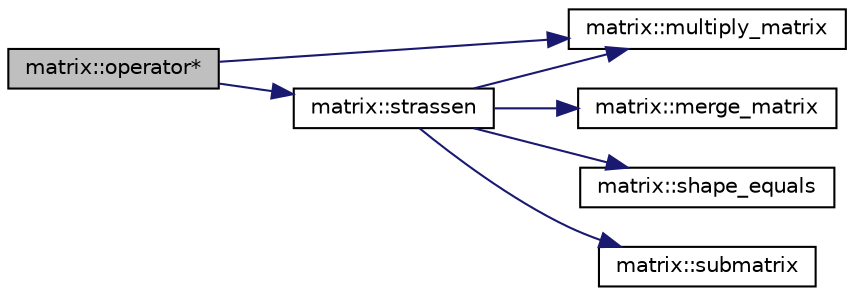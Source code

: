 digraph "matrix::operator*"
{
 // LATEX_PDF_SIZE
  edge [fontname="Helvetica",fontsize="10",labelfontname="Helvetica",labelfontsize="10"];
  node [fontname="Helvetica",fontsize="10",shape=record];
  rankdir="LR";
  Node1 [label="matrix::operator*",height=0.2,width=0.4,color="black", fillcolor="grey75", style="filled", fontcolor="black",tooltip="Matrix multiplication."];
  Node1 -> Node2 [color="midnightblue",fontsize="10",style="solid",fontname="Helvetica"];
  Node2 [label="matrix::multiply_matrix",height=0.2,width=0.4,color="black", fillcolor="white", style="filled",URL="$classmatrix.html#a29b31e61e548be1d9136e02bd0d0786c",tooltip="For-loop matrix multiplication."];
  Node1 -> Node3 [color="midnightblue",fontsize="10",style="solid",fontname="Helvetica"];
  Node3 [label="matrix::strassen",height=0.2,width=0.4,color="black", fillcolor="white", style="filled",URL="$classmatrix.html#a97a0414e6562fd53ee47d01fe20f04df",tooltip="Strassen algorithm for matrix multiplication."];
  Node3 -> Node4 [color="midnightblue",fontsize="10",style="solid",fontname="Helvetica"];
  Node4 [label="matrix::merge_matrix",height=0.2,width=0.4,color="black", fillcolor="white", style="filled",URL="$classmatrix.html#a47db3db9f26a63dbfdca2a2fa8b140c4",tooltip="Merge four submatrices."];
  Node3 -> Node2 [color="midnightblue",fontsize="10",style="solid",fontname="Helvetica"];
  Node3 -> Node5 [color="midnightblue",fontsize="10",style="solid",fontname="Helvetica"];
  Node5 [label="matrix::shape_equals",height=0.2,width=0.4,color="black", fillcolor="white", style="filled",URL="$classmatrix.html#a2fadc3baccfe7da439f6bb770b680e43",tooltip="Judge if two matrices have the exactly same shape."];
  Node3 -> Node6 [color="midnightblue",fontsize="10",style="solid",fontname="Helvetica"];
  Node6 [label="matrix::submatrix",height=0.2,width=0.4,color="black", fillcolor="white", style="filled",URL="$classmatrix.html#a0c10b68c8f4e4fc4d2b62d8b1d94bbf9",tooltip="Alias of submatrix_ROI."];
}
